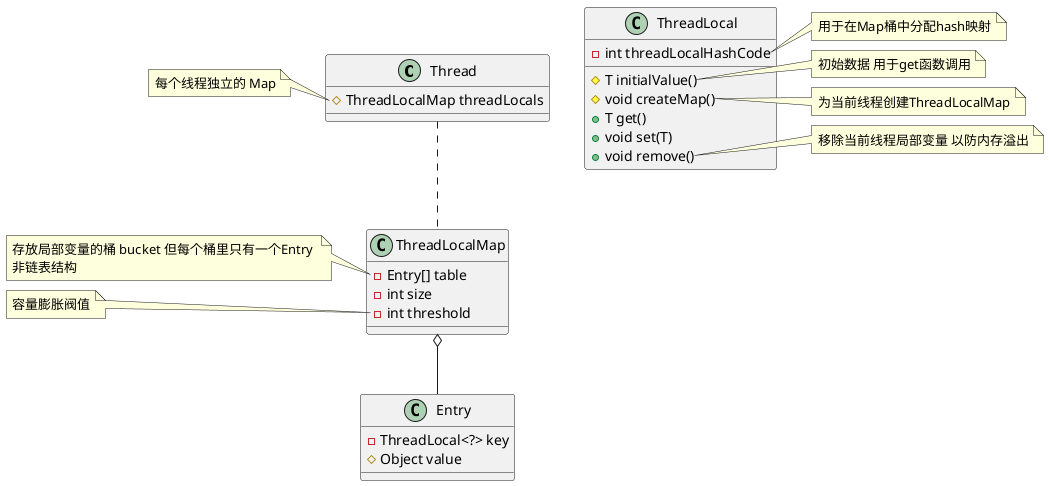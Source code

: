 @startuml
class Thread{
  # ThreadLocalMap threadLocals
}
note left of Thread::threadLocals
每个线程独立的 Map
end note
class ThreadLocal{
  - int threadLocalHashCode
  # T initialValue()
  # void createMap()
  + T get()
  + void set(T)
  + void remove()
}
note right of ThreadLocal::threadLocalHashCode
用于在Map桶中分配hash映射
end note
note right of ThreadLocal::initialValue
初始数据 用于get函数调用
end note
note right of ThreadLocal::createMap
为当前线程创建ThreadLocalMap
end note
note right of ThreadLocal::remove
移除当前线程局部变量 以防内存溢出
end note
class ThreadLocalMap{
  - Entry[] table
  - int size
  - int threshold
}
note left of ThreadLocalMap::table
存放局部变量的桶 bucket 但每个桶里只有一个Entry 
非链表结构
end note
note left of ThreadLocalMap::threshold
容量膨胀阀值
end note
class Entry{
  - ThreadLocal<?> key
  # Object value
}
Thread .. ThreadLocalMap
ThreadLocalMap o-- Entry
@enduml

